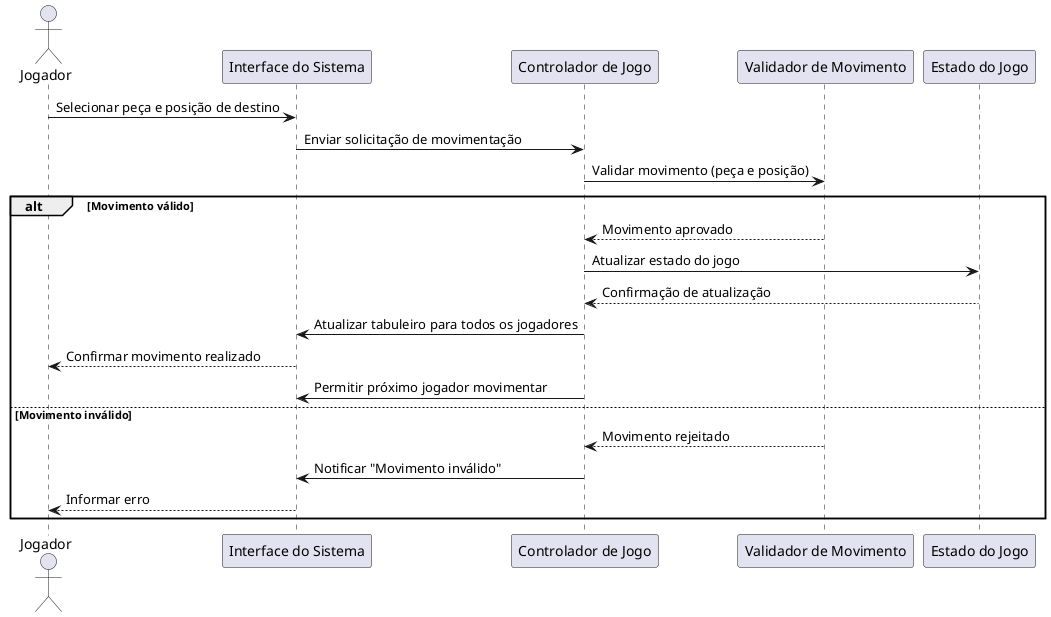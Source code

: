 @startuml diagramaInteracao2
actor Jogador
participant "Interface do Sistema" as Interface
participant "Controlador de Jogo" as Controlador
participant "Validador de Movimento" as Validador
participant "Estado do Jogo" as EstadoJogo

Jogador -> Interface : Selecionar peça e posição de destino
Interface -> Controlador : Enviar solicitação de movimentação
Controlador -> Validador : Validar movimento (peça e posição)
alt Movimento válido
    Validador --> Controlador : Movimento aprovado
    Controlador -> EstadoJogo : Atualizar estado do jogo
    EstadoJogo --> Controlador : Confirmação de atualização
    Controlador -> Interface : Atualizar tabuleiro para todos os jogadores
    Interface --> Jogador : Confirmar movimento realizado
    Controlador -> Interface : Permitir próximo jogador movimentar
else Movimento inválido
    Validador --> Controlador : Movimento rejeitado
    Controlador -> Interface : Notificar "Movimento inválido"
    Interface --> Jogador : Informar erro
end
@enduml
